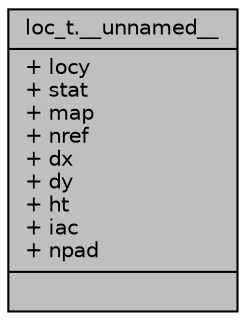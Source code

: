 digraph "loc_t.__unnamed__"
{
 // INTERACTIVE_SVG=YES
  bgcolor="transparent";
  edge [fontname="Helvetica",fontsize="10",labelfontname="Helvetica",labelfontsize="10"];
  node [fontname="Helvetica",fontsize="10",shape=record];
  Node549 [label="{loc_t.__unnamed__\n|+ locy\l+ stat\l+ map\l+ nref\l+ dx\l+ dy\l+ ht\l+ iac\l+ npad\l|}",height=0.2,width=0.4,color="black", fillcolor="grey75", style="filled", fontcolor="black"];
}
